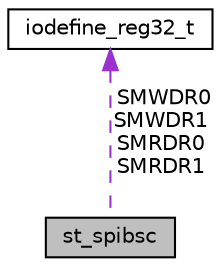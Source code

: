 digraph "st_spibsc"
{
 // LATEX_PDF_SIZE
  edge [fontname="Helvetica",fontsize="10",labelfontname="Helvetica",labelfontsize="10"];
  node [fontname="Helvetica",fontsize="10",shape=record];
  Node1 [label="st_spibsc",height=0.2,width=0.4,color="black", fillcolor="grey75", style="filled", fontcolor="black",tooltip=" "];
  Node2 -> Node1 [dir="back",color="darkorchid3",fontsize="10",style="dashed",label=" SMWDR0\nSMWDR1\nSMRDR0\nSMRDR1" ,fontname="Helvetica"];
  Node2 [label="iodefine_reg32_t",height=0.2,width=0.4,color="black", fillcolor="white", style="filled",URL="$d3/de4/unioniodefine__reg32__t.html",tooltip=" "];
}
